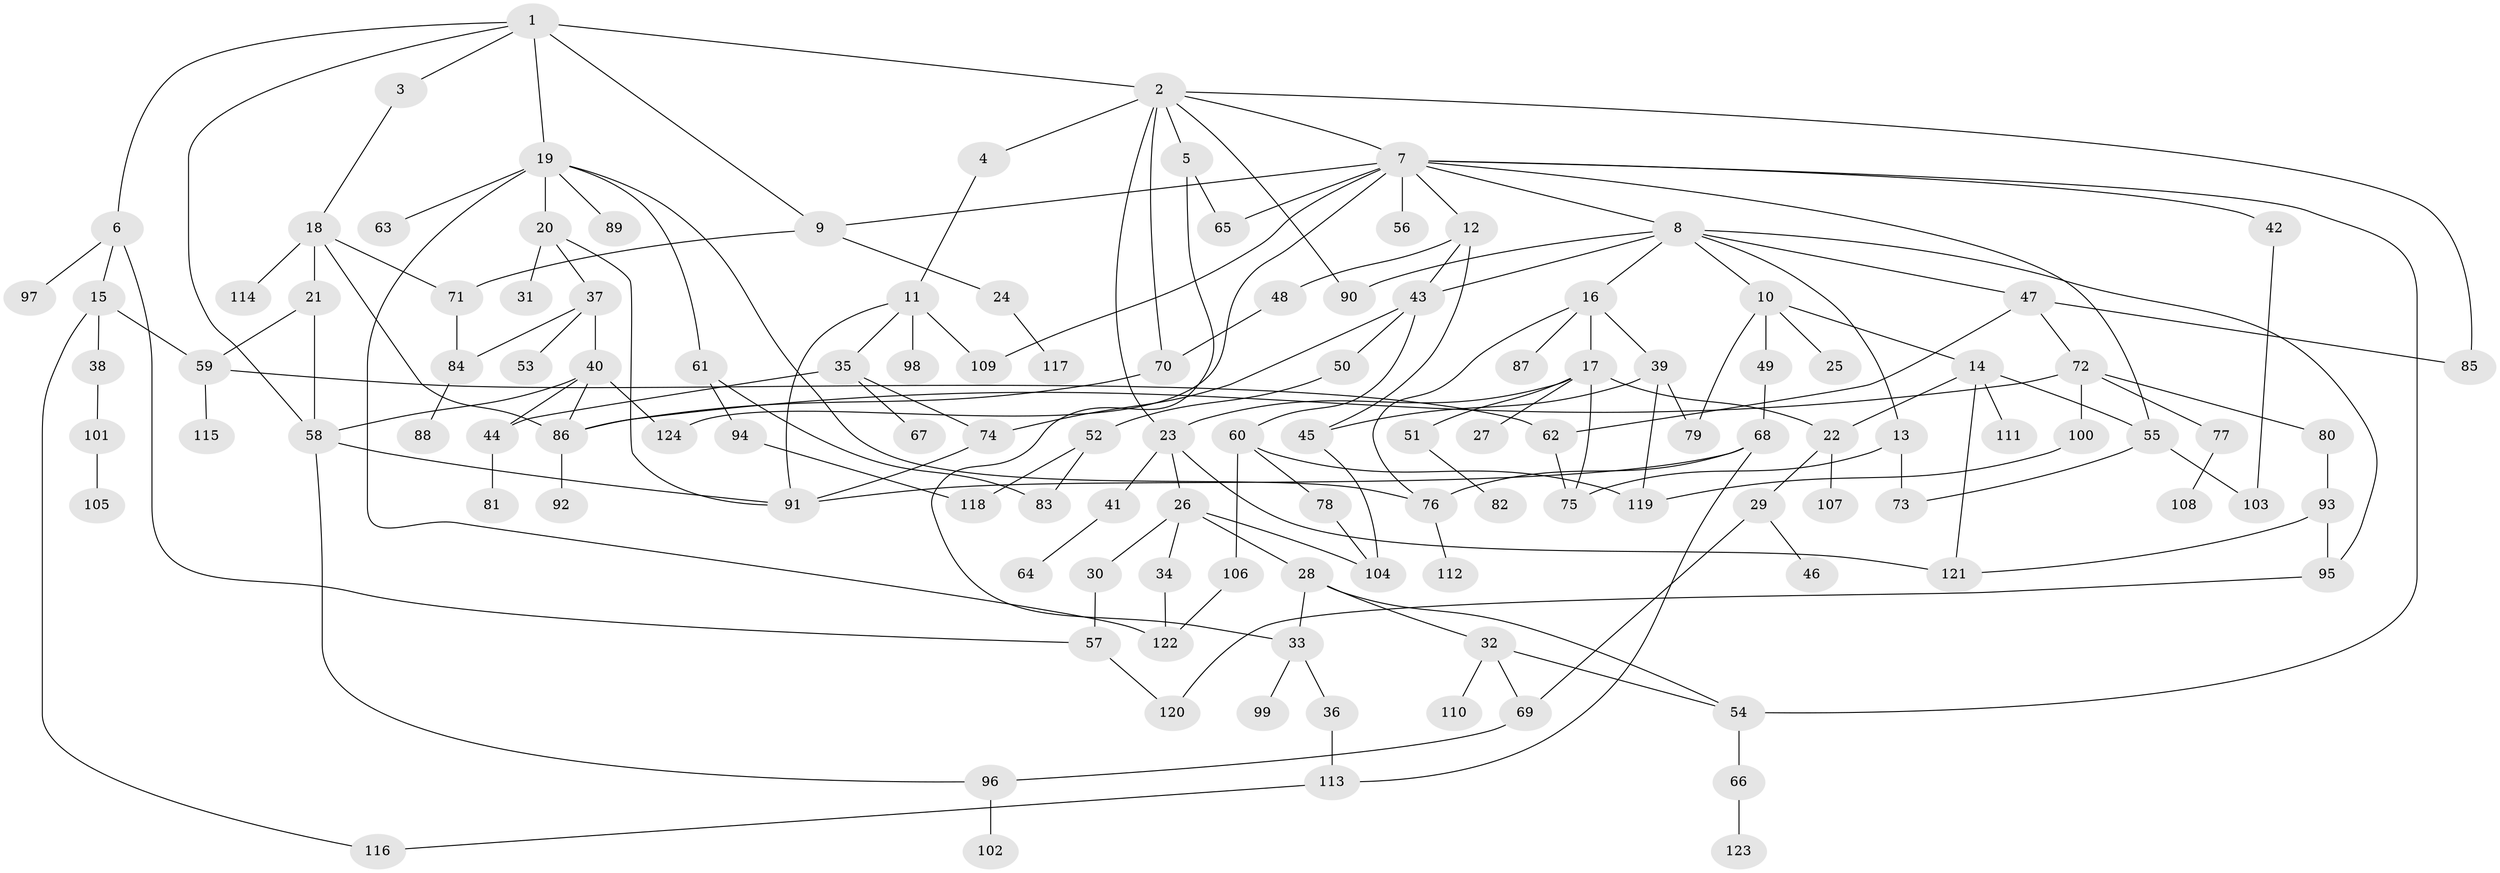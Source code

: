 // coarse degree distribution, {12: 0.03225806451612903, 2: 0.24193548387096775, 5: 0.06451612903225806, 6: 0.03225806451612903, 16: 0.016129032258064516, 4: 0.06451612903225806, 7: 0.04838709677419355, 11: 0.016129032258064516, 3: 0.14516129032258066, 1: 0.2903225806451613, 9: 0.016129032258064516, 8: 0.03225806451612903}
// Generated by graph-tools (version 1.1) at 2025/17/03/04/25 18:17:10]
// undirected, 124 vertices, 177 edges
graph export_dot {
graph [start="1"]
  node [color=gray90,style=filled];
  1;
  2;
  3;
  4;
  5;
  6;
  7;
  8;
  9;
  10;
  11;
  12;
  13;
  14;
  15;
  16;
  17;
  18;
  19;
  20;
  21;
  22;
  23;
  24;
  25;
  26;
  27;
  28;
  29;
  30;
  31;
  32;
  33;
  34;
  35;
  36;
  37;
  38;
  39;
  40;
  41;
  42;
  43;
  44;
  45;
  46;
  47;
  48;
  49;
  50;
  51;
  52;
  53;
  54;
  55;
  56;
  57;
  58;
  59;
  60;
  61;
  62;
  63;
  64;
  65;
  66;
  67;
  68;
  69;
  70;
  71;
  72;
  73;
  74;
  75;
  76;
  77;
  78;
  79;
  80;
  81;
  82;
  83;
  84;
  85;
  86;
  87;
  88;
  89;
  90;
  91;
  92;
  93;
  94;
  95;
  96;
  97;
  98;
  99;
  100;
  101;
  102;
  103;
  104;
  105;
  106;
  107;
  108;
  109;
  110;
  111;
  112;
  113;
  114;
  115;
  116;
  117;
  118;
  119;
  120;
  121;
  122;
  123;
  124;
  1 -- 2;
  1 -- 3;
  1 -- 6;
  1 -- 9;
  1 -- 19;
  1 -- 58;
  2 -- 4;
  2 -- 5;
  2 -- 7;
  2 -- 70;
  2 -- 90;
  2 -- 85;
  2 -- 23;
  3 -- 18;
  4 -- 11;
  5 -- 33;
  5 -- 65;
  6 -- 15;
  6 -- 57;
  6 -- 97;
  7 -- 8;
  7 -- 12;
  7 -- 42;
  7 -- 55;
  7 -- 56;
  7 -- 109;
  7 -- 54;
  7 -- 65;
  7 -- 9;
  7 -- 124;
  8 -- 10;
  8 -- 13;
  8 -- 16;
  8 -- 43;
  8 -- 47;
  8 -- 90;
  8 -- 95;
  9 -- 24;
  9 -- 71;
  10 -- 14;
  10 -- 25;
  10 -- 49;
  10 -- 79;
  11 -- 35;
  11 -- 98;
  11 -- 91;
  11 -- 109;
  12 -- 48;
  12 -- 45;
  12 -- 43;
  13 -- 73;
  13 -- 75;
  14 -- 22;
  14 -- 111;
  14 -- 121;
  14 -- 55;
  15 -- 38;
  15 -- 116;
  15 -- 59;
  16 -- 17;
  16 -- 39;
  16 -- 76;
  16 -- 87;
  17 -- 23;
  17 -- 27;
  17 -- 51;
  17 -- 22;
  17 -- 75;
  18 -- 21;
  18 -- 86;
  18 -- 114;
  18 -- 71;
  19 -- 20;
  19 -- 61;
  19 -- 63;
  19 -- 89;
  19 -- 122;
  19 -- 76;
  20 -- 31;
  20 -- 37;
  20 -- 91;
  21 -- 59;
  21 -- 58;
  22 -- 29;
  22 -- 107;
  23 -- 26;
  23 -- 41;
  23 -- 121;
  24 -- 117;
  26 -- 28;
  26 -- 30;
  26 -- 34;
  26 -- 104;
  28 -- 32;
  28 -- 33;
  28 -- 54;
  29 -- 46;
  29 -- 69;
  30 -- 57;
  32 -- 54;
  32 -- 69;
  32 -- 110;
  33 -- 36;
  33 -- 99;
  34 -- 122;
  35 -- 44;
  35 -- 67;
  35 -- 74;
  36 -- 113;
  37 -- 40;
  37 -- 53;
  37 -- 84;
  38 -- 101;
  39 -- 45;
  39 -- 79;
  39 -- 119;
  40 -- 58;
  40 -- 124;
  40 -- 86;
  40 -- 44;
  41 -- 64;
  42 -- 103;
  43 -- 50;
  43 -- 60;
  43 -- 74;
  44 -- 81;
  45 -- 104;
  47 -- 62;
  47 -- 72;
  47 -- 85;
  48 -- 70;
  49 -- 68;
  50 -- 52;
  51 -- 82;
  52 -- 118;
  52 -- 83;
  54 -- 66;
  55 -- 103;
  55 -- 73;
  57 -- 120;
  58 -- 96;
  58 -- 91;
  59 -- 115;
  59 -- 62;
  60 -- 78;
  60 -- 106;
  60 -- 119;
  61 -- 83;
  61 -- 94;
  62 -- 75;
  66 -- 123;
  68 -- 91;
  68 -- 76;
  68 -- 113;
  69 -- 96;
  70 -- 86;
  71 -- 84;
  72 -- 77;
  72 -- 80;
  72 -- 100;
  72 -- 86;
  74 -- 91;
  76 -- 112;
  77 -- 108;
  78 -- 104;
  80 -- 93;
  84 -- 88;
  86 -- 92;
  93 -- 95;
  93 -- 121;
  94 -- 118;
  95 -- 120;
  96 -- 102;
  100 -- 119;
  101 -- 105;
  106 -- 122;
  113 -- 116;
}
